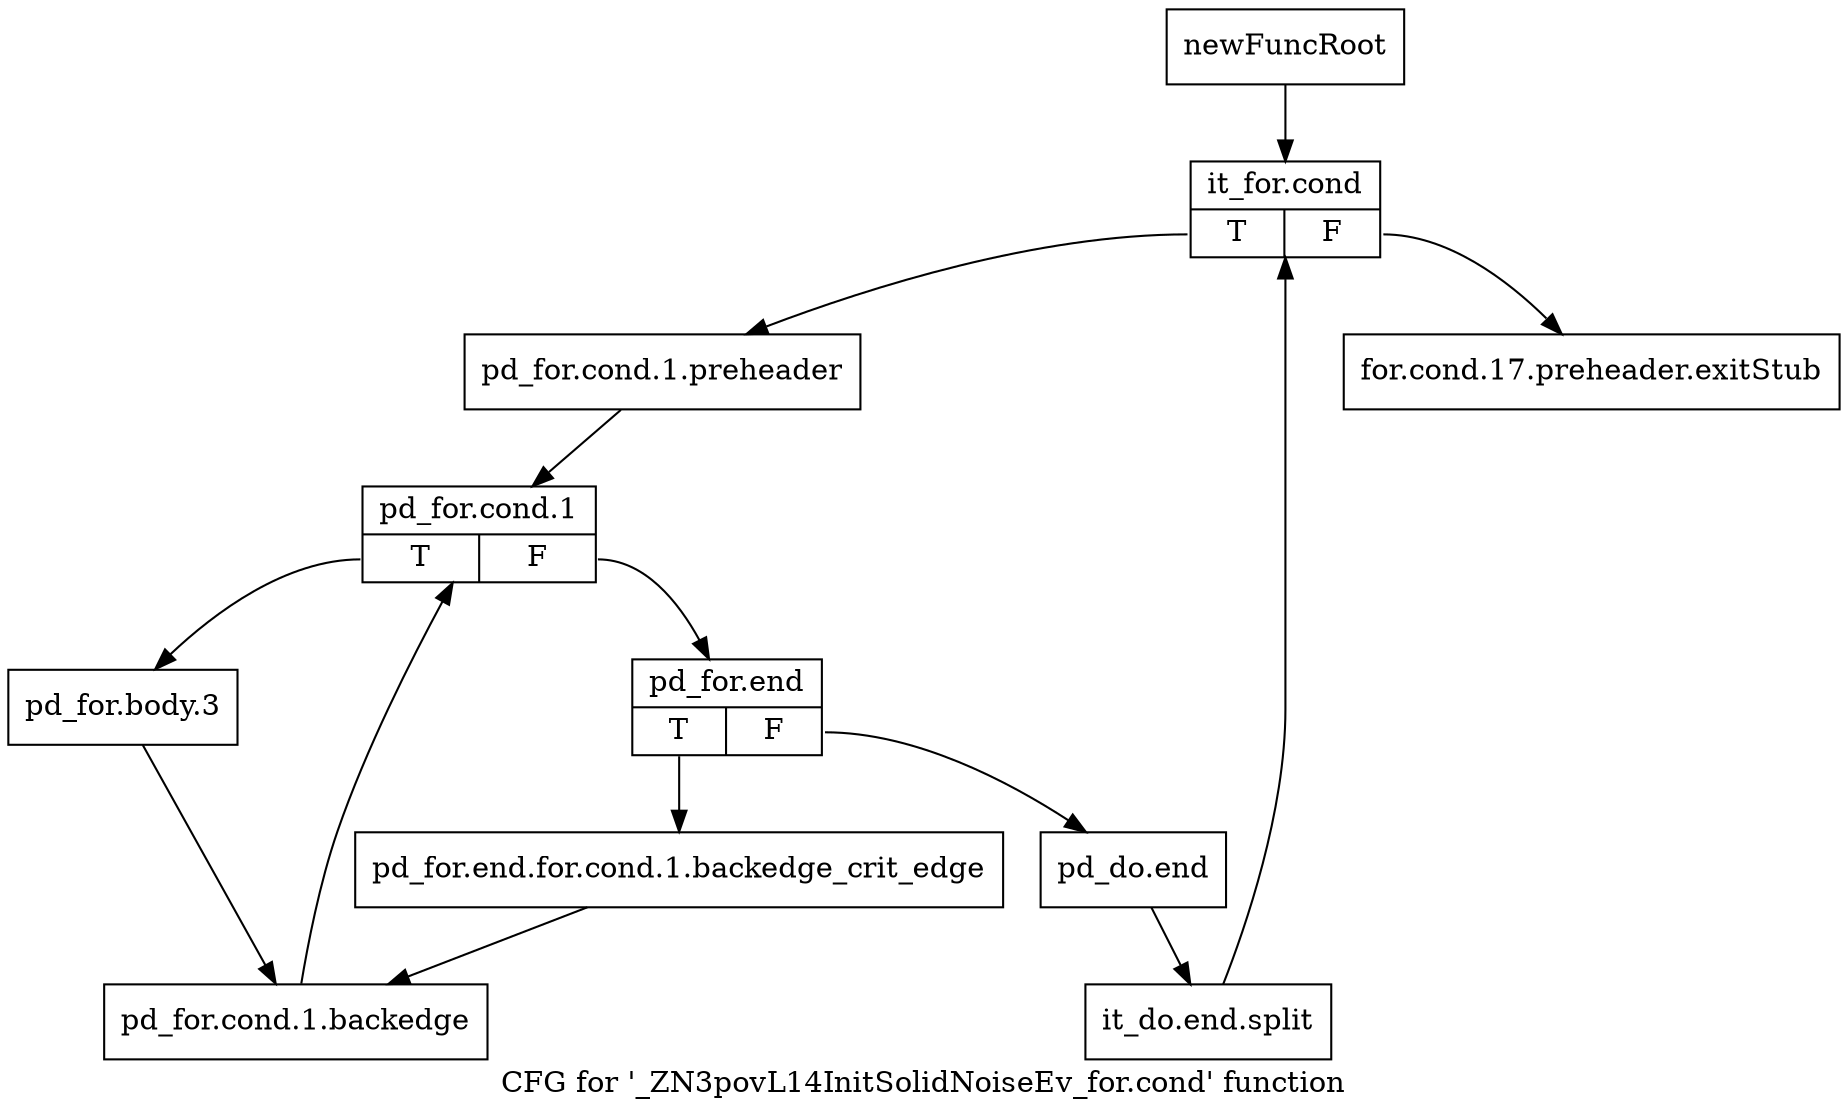 digraph "CFG for '_ZN3povL14InitSolidNoiseEv_for.cond' function" {
	label="CFG for '_ZN3povL14InitSolidNoiseEv_for.cond' function";

	Node0x2ce9b70 [shape=record,label="{newFuncRoot}"];
	Node0x2ce9b70 -> Node0x2ce9c10;
	Node0x2ce9bc0 [shape=record,label="{for.cond.17.preheader.exitStub}"];
	Node0x2ce9c10 [shape=record,label="{it_for.cond|{<s0>T|<s1>F}}"];
	Node0x2ce9c10:s0 -> Node0x2ce9c60;
	Node0x2ce9c10:s1 -> Node0x2ce9bc0;
	Node0x2ce9c60 [shape=record,label="{pd_for.cond.1.preheader}"];
	Node0x2ce9c60 -> Node0x2ce9cb0;
	Node0x2ce9cb0 [shape=record,label="{pd_for.cond.1|{<s0>T|<s1>F}}"];
	Node0x2ce9cb0:s0 -> Node0x2ce9df0;
	Node0x2ce9cb0:s1 -> Node0x2ce9d00;
	Node0x2ce9d00 [shape=record,label="{pd_for.end|{<s0>T|<s1>F}}"];
	Node0x2ce9d00:s0 -> Node0x2ce9da0;
	Node0x2ce9d00:s1 -> Node0x2ce9d50;
	Node0x2ce9d50 [shape=record,label="{pd_do.end}"];
	Node0x2ce9d50 -> Node0x39828d0;
	Node0x39828d0 [shape=record,label="{it_do.end.split}"];
	Node0x39828d0 -> Node0x2ce9c10;
	Node0x2ce9da0 [shape=record,label="{pd_for.end.for.cond.1.backedge_crit_edge}"];
	Node0x2ce9da0 -> Node0x2ce9e40;
	Node0x2ce9df0 [shape=record,label="{pd_for.body.3}"];
	Node0x2ce9df0 -> Node0x2ce9e40;
	Node0x2ce9e40 [shape=record,label="{pd_for.cond.1.backedge}"];
	Node0x2ce9e40 -> Node0x2ce9cb0;
}
